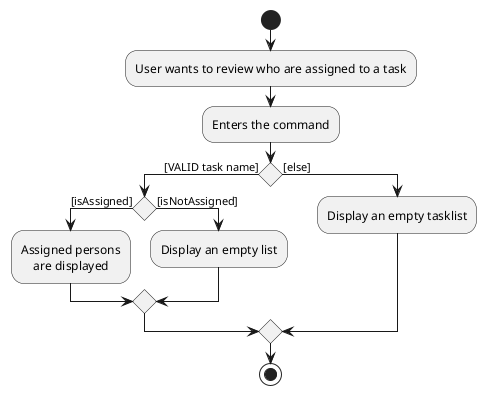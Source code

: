 @startuml
'https://plantuml.com/activity-diagram-beta

start
:User wants to review who are assigned to a task;
:Enters the command;
if () then ([VALID task name])
    if () then ([isAssigned])
        :Assigned persons
            are displayed;
    else ([isNotAssigned])
        :Display an empty list;
    endif
else ([else])
    :Display an empty tasklist;
endif

stop

@enduml
